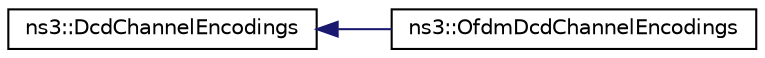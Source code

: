 digraph "Graphical Class Hierarchy"
{
 // LATEX_PDF_SIZE
  edge [fontname="Helvetica",fontsize="10",labelfontname="Helvetica",labelfontsize="10"];
  node [fontname="Helvetica",fontsize="10",shape=record];
  rankdir="LR";
  Node0 [label="ns3::DcdChannelEncodings",height=0.2,width=0.4,color="black", fillcolor="white", style="filled",URL="$classns3_1_1_dcd_channel_encodings.html",tooltip="This class implements the DCD channel encodings as described by \"IEEE Standard for Local and metropol..."];
  Node0 -> Node1 [dir="back",color="midnightblue",fontsize="10",style="solid",fontname="Helvetica"];
  Node1 [label="ns3::OfdmDcdChannelEncodings",height=0.2,width=0.4,color="black", fillcolor="white", style="filled",URL="$classns3_1_1_ofdm_dcd_channel_encodings.html",tooltip="This class implements the OFDM DCD channel encodings as described by \"IEEE Standard for Local and met..."];
}
